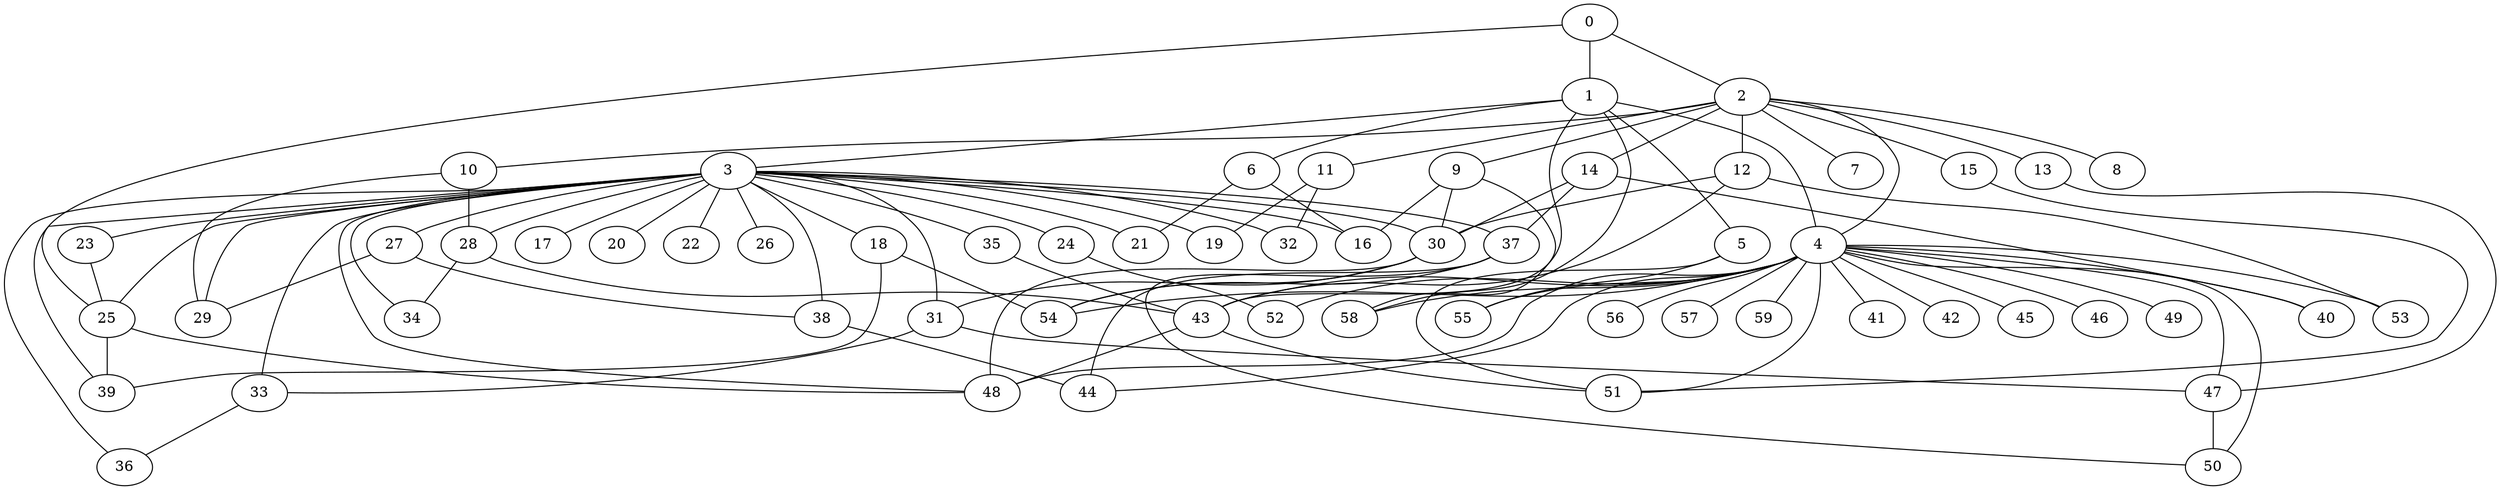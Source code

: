 
graph graphname {
    0 -- 1
0 -- 2
0 -- 25
1 -- 3
1 -- 4
1 -- 5
1 -- 6
1 -- 43
1 -- 58
2 -- 7
2 -- 8
2 -- 9
2 -- 10
2 -- 11
2 -- 12
2 -- 13
2 -- 14
2 -- 15
2 -- 4
3 -- 16
3 -- 17
3 -- 18
3 -- 19
3 -- 20
3 -- 21
3 -- 22
3 -- 23
3 -- 24
3 -- 25
3 -- 26
3 -- 27
3 -- 28
3 -- 29
3 -- 30
3 -- 31
3 -- 32
3 -- 33
3 -- 34
3 -- 35
3 -- 36
3 -- 37
3 -- 38
3 -- 39
3 -- 48
4 -- 40
4 -- 41
4 -- 42
4 -- 43
4 -- 44
4 -- 45
4 -- 46
4 -- 47
4 -- 48
4 -- 49
4 -- 50
4 -- 51
4 -- 52
4 -- 53
4 -- 54
4 -- 55
4 -- 56
4 -- 57
4 -- 58
4 -- 59
5 -- 51
5 -- 55
6 -- 21
6 -- 16
9 -- 58
9 -- 16
9 -- 30
10 -- 28
10 -- 29
11 -- 19
11 -- 32
12 -- 43
12 -- 53
12 -- 30
13 -- 47
14 -- 37
14 -- 30
14 -- 40
15 -- 51
18 -- 39
18 -- 54
23 -- 25
24 -- 52
25 -- 39
25 -- 48
27 -- 29
27 -- 38
28 -- 34
28 -- 43
30 -- 31
30 -- 48
30 -- 54
31 -- 47
31 -- 33
33 -- 36
35 -- 43
37 -- 44
37 -- 50
37 -- 54
38 -- 44
43 -- 48
43 -- 51
47 -- 50

}
